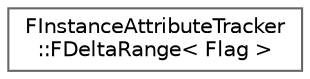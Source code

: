 digraph "Graphical Class Hierarchy"
{
 // INTERACTIVE_SVG=YES
 // LATEX_PDF_SIZE
  bgcolor="transparent";
  edge [fontname=Helvetica,fontsize=10,labelfontname=Helvetica,labelfontsize=10];
  node [fontname=Helvetica,fontsize=10,shape=box,height=0.2,width=0.4];
  rankdir="LR";
  Node0 [id="Node000000",label="FInstanceAttributeTracker\l::FDeltaRange\< Flag \>",height=0.2,width=0.4,color="grey40", fillcolor="white", style="filled",URL="$de/dce/classFInstanceAttributeTracker_1_1FDeltaRange.html",tooltip="Represents the delta range for a given attribute, can either refer to the tracked data or just a span..."];
}
